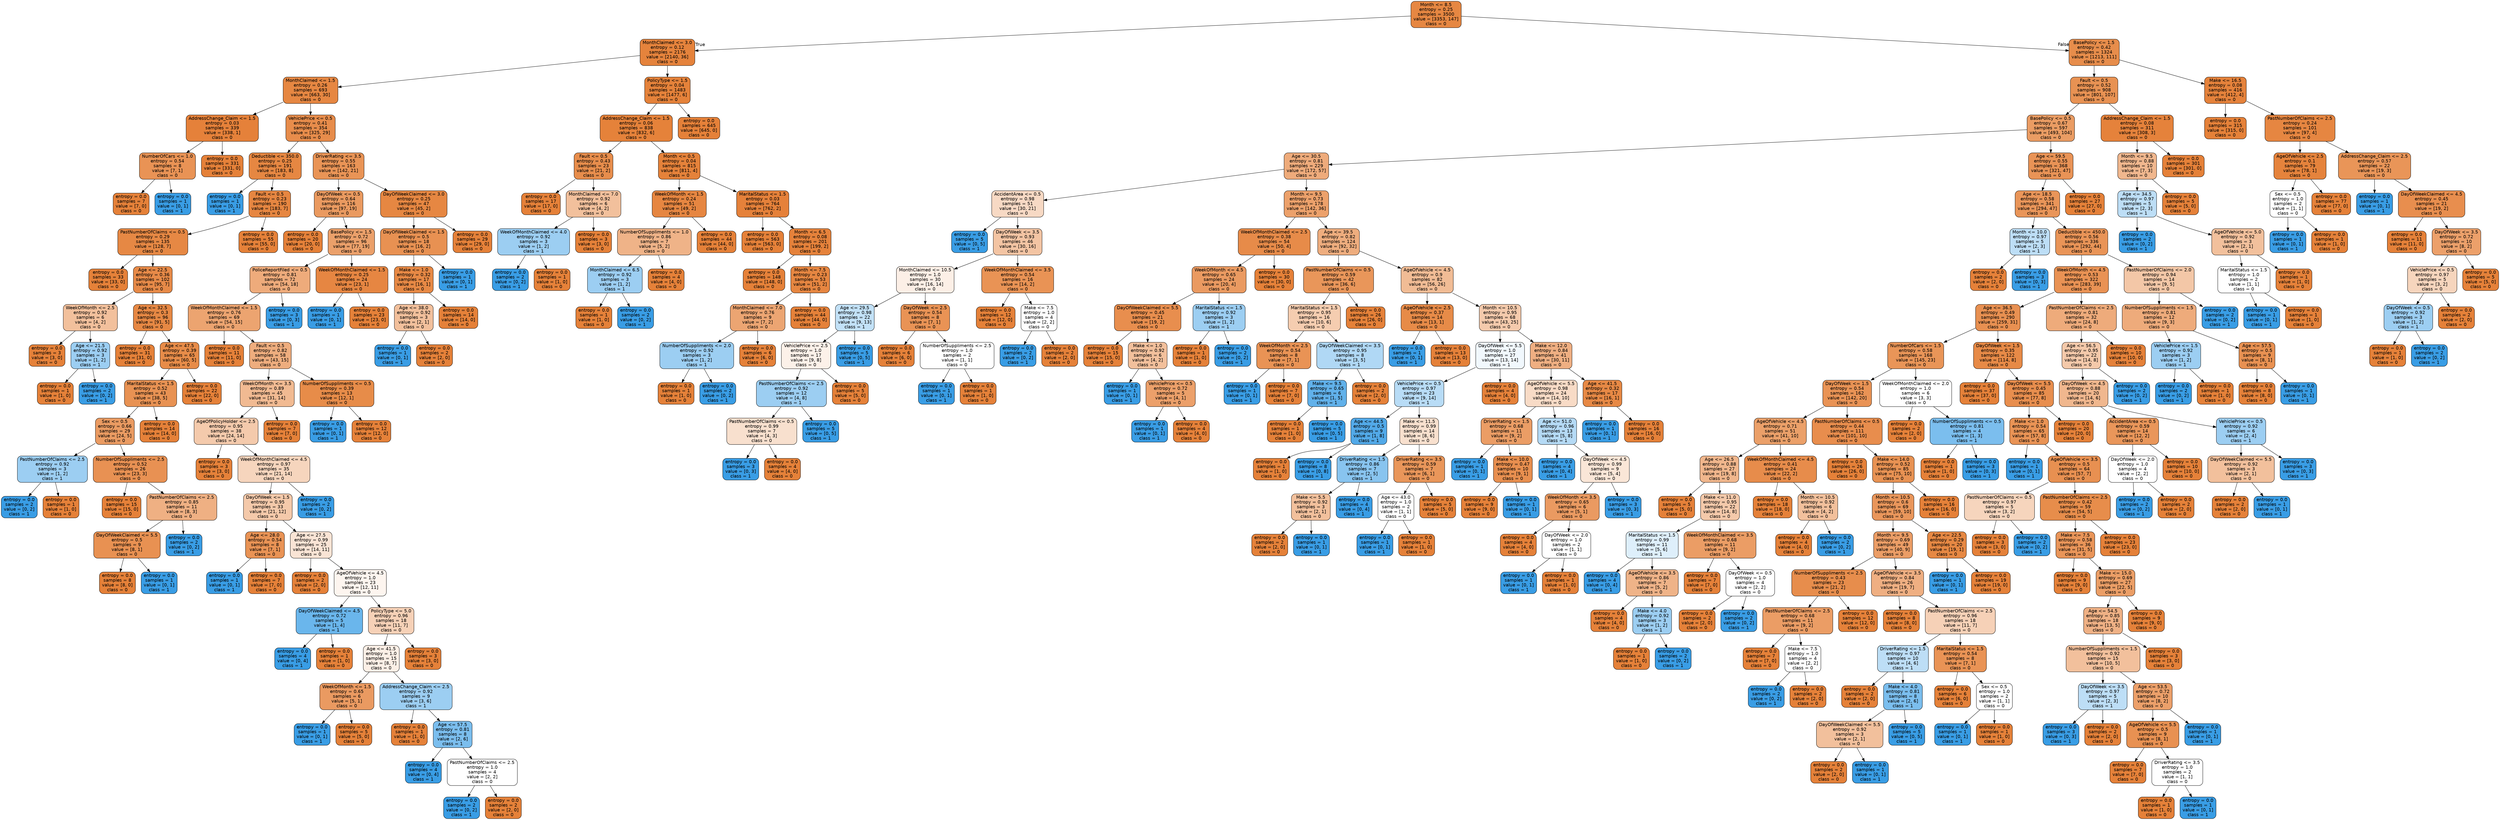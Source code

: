 digraph Tree {
node [shape=box, style="filled, rounded", color="black", fontname=helvetica] ;
edge [fontname=helvetica] ;
0 [label="Month <= 8.5\nentropy = 0.25\nsamples = 3500\nvalue = [3353, 147]\nclass = 0", fillcolor="#e68742"] ;
1 [label="MonthClaimed <= 3.0\nentropy = 0.12\nsamples = 2176\nvalue = [2140, 36]\nclass = 0", fillcolor="#e5833c"] ;
0 -> 1 [labeldistance=2.5, labelangle=45, headlabel="True"] ;
2 [label="MonthClaimed <= 1.5\nentropy = 0.26\nsamples = 693\nvalue = [663, 30]\nclass = 0", fillcolor="#e68742"] ;
1 -> 2 ;
3 [label="AddressChange_Claim <= 1.5\nentropy = 0.03\nsamples = 339\nvalue = [338, 1]\nclass = 0", fillcolor="#e5813a"] ;
2 -> 3 ;
4 [label="NumberOfCars <= 1.0\nentropy = 0.54\nsamples = 8\nvalue = [7, 1]\nclass = 0", fillcolor="#e99355"] ;
3 -> 4 ;
5 [label="entropy = 0.0\nsamples = 7\nvalue = [7, 0]\nclass = 0", fillcolor="#e58139"] ;
4 -> 5 ;
6 [label="entropy = 0.0\nsamples = 1\nvalue = [0, 1]\nclass = 1", fillcolor="#399de5"] ;
4 -> 6 ;
7 [label="entropy = 0.0\nsamples = 331\nvalue = [331, 0]\nclass = 0", fillcolor="#e58139"] ;
3 -> 7 ;
8 [label="VehiclePrice <= 0.5\nentropy = 0.41\nsamples = 354\nvalue = [325, 29]\nclass = 0", fillcolor="#e78c4b"] ;
2 -> 8 ;
9 [label="Deductible <= 350.0\nentropy = 0.25\nsamples = 191\nvalue = [183, 8]\nclass = 0", fillcolor="#e68742"] ;
8 -> 9 ;
10 [label="entropy = 0.0\nsamples = 1\nvalue = [0, 1]\nclass = 1", fillcolor="#399de5"] ;
9 -> 10 ;
11 [label="Fault <= 0.5\nentropy = 0.23\nsamples = 190\nvalue = [183, 7]\nclass = 0", fillcolor="#e68641"] ;
9 -> 11 ;
12 [label="PastNumberOfClaims <= 0.5\nentropy = 0.29\nsamples = 135\nvalue = [128, 7]\nclass = 0", fillcolor="#e68844"] ;
11 -> 12 ;
13 [label="entropy = 0.0\nsamples = 33\nvalue = [33, 0]\nclass = 0", fillcolor="#e58139"] ;
12 -> 13 ;
14 [label="Age <= 22.5\nentropy = 0.36\nsamples = 102\nvalue = [95, 7]\nclass = 0", fillcolor="#e78a48"] ;
12 -> 14 ;
15 [label="WeekOfMonth <= 2.5\nentropy = 0.92\nsamples = 6\nvalue = [4, 2]\nclass = 0", fillcolor="#f2c09c"] ;
14 -> 15 ;
16 [label="entropy = 0.0\nsamples = 3\nvalue = [3, 0]\nclass = 0", fillcolor="#e58139"] ;
15 -> 16 ;
17 [label="Age <= 21.5\nentropy = 0.92\nsamples = 3\nvalue = [1, 2]\nclass = 1", fillcolor="#9ccef2"] ;
15 -> 17 ;
18 [label="entropy = 0.0\nsamples = 1\nvalue = [1, 0]\nclass = 0", fillcolor="#e58139"] ;
17 -> 18 ;
19 [label="entropy = 0.0\nsamples = 2\nvalue = [0, 2]\nclass = 1", fillcolor="#399de5"] ;
17 -> 19 ;
20 [label="Age <= 32.5\nentropy = 0.3\nsamples = 96\nvalue = [91, 5]\nclass = 0", fillcolor="#e68844"] ;
14 -> 20 ;
21 [label="entropy = 0.0\nsamples = 31\nvalue = [31, 0]\nclass = 0", fillcolor="#e58139"] ;
20 -> 21 ;
22 [label="Age <= 47.5\nentropy = 0.39\nsamples = 65\nvalue = [60, 5]\nclass = 0", fillcolor="#e78c49"] ;
20 -> 22 ;
23 [label="MaritalStatus <= 1.5\nentropy = 0.52\nsamples = 43\nvalue = [38, 5]\nclass = 0", fillcolor="#e89253"] ;
22 -> 23 ;
24 [label="Sex <= 0.5\nentropy = 0.66\nsamples = 29\nvalue = [24, 5]\nclass = 0", fillcolor="#ea9b62"] ;
23 -> 24 ;
25 [label="PastNumberOfClaims <= 2.5\nentropy = 0.92\nsamples = 3\nvalue = [1, 2]\nclass = 1", fillcolor="#9ccef2"] ;
24 -> 25 ;
26 [label="entropy = 0.0\nsamples = 2\nvalue = [0, 2]\nclass = 1", fillcolor="#399de5"] ;
25 -> 26 ;
27 [label="entropy = 0.0\nsamples = 1\nvalue = [1, 0]\nclass = 0", fillcolor="#e58139"] ;
25 -> 27 ;
28 [label="NumberOfSuppliments <= 2.5\nentropy = 0.52\nsamples = 26\nvalue = [23, 3]\nclass = 0", fillcolor="#e89153"] ;
24 -> 28 ;
29 [label="entropy = 0.0\nsamples = 15\nvalue = [15, 0]\nclass = 0", fillcolor="#e58139"] ;
28 -> 29 ;
30 [label="PastNumberOfClaims <= 2.5\nentropy = 0.85\nsamples = 11\nvalue = [8, 3]\nclass = 0", fillcolor="#efb083"] ;
28 -> 30 ;
31 [label="DayOfWeekClaimed <= 5.5\nentropy = 0.5\nsamples = 9\nvalue = [8, 1]\nclass = 0", fillcolor="#e89152"] ;
30 -> 31 ;
32 [label="entropy = 0.0\nsamples = 8\nvalue = [8, 0]\nclass = 0", fillcolor="#e58139"] ;
31 -> 32 ;
33 [label="entropy = 0.0\nsamples = 1\nvalue = [0, 1]\nclass = 1", fillcolor="#399de5"] ;
31 -> 33 ;
34 [label="entropy = 0.0\nsamples = 2\nvalue = [0, 2]\nclass = 1", fillcolor="#399de5"] ;
30 -> 34 ;
35 [label="entropy = 0.0\nsamples = 14\nvalue = [14, 0]\nclass = 0", fillcolor="#e58139"] ;
23 -> 35 ;
36 [label="entropy = 0.0\nsamples = 22\nvalue = [22, 0]\nclass = 0", fillcolor="#e58139"] ;
22 -> 36 ;
37 [label="entropy = 0.0\nsamples = 55\nvalue = [55, 0]\nclass = 0", fillcolor="#e58139"] ;
11 -> 37 ;
38 [label="DriverRating <= 3.5\nentropy = 0.55\nsamples = 163\nvalue = [142, 21]\nclass = 0", fillcolor="#e99456"] ;
8 -> 38 ;
39 [label="DayOfWeek <= 0.5\nentropy = 0.64\nsamples = 116\nvalue = [97, 19]\nclass = 0", fillcolor="#ea9a60"] ;
38 -> 39 ;
40 [label="entropy = 0.0\nsamples = 20\nvalue = [20, 0]\nclass = 0", fillcolor="#e58139"] ;
39 -> 40 ;
41 [label="BasePolicy <= 1.5\nentropy = 0.72\nsamples = 96\nvalue = [77, 19]\nclass = 0", fillcolor="#eba06a"] ;
39 -> 41 ;
42 [label="PoliceReportFiled <= 0.5\nentropy = 0.81\nsamples = 72\nvalue = [54, 18]\nclass = 0", fillcolor="#eeab7b"] ;
41 -> 42 ;
43 [label="WeekOfMonthClaimed <= 1.5\nentropy = 0.76\nsamples = 69\nvalue = [54, 15]\nclass = 0", fillcolor="#eca470"] ;
42 -> 43 ;
44 [label="entropy = 0.0\nsamples = 11\nvalue = [11, 0]\nclass = 0", fillcolor="#e58139"] ;
43 -> 44 ;
45 [label="Fault <= 0.5\nentropy = 0.82\nsamples = 58\nvalue = [43, 15]\nclass = 0", fillcolor="#eead7e"] ;
43 -> 45 ;
46 [label="WeekOfMonth <= 3.5\nentropy = 0.89\nsamples = 45\nvalue = [31, 14]\nclass = 0", fillcolor="#f1ba92"] ;
45 -> 46 ;
47 [label="AgeOfPolicyHolder <= 2.5\nentropy = 0.95\nsamples = 38\nvalue = [24, 14]\nclass = 0", fillcolor="#f4caac"] ;
46 -> 47 ;
48 [label="entropy = 0.0\nsamples = 3\nvalue = [3, 0]\nclass = 0", fillcolor="#e58139"] ;
47 -> 48 ;
49 [label="WeekOfMonthClaimed <= 4.5\nentropy = 0.97\nsamples = 35\nvalue = [21, 14]\nclass = 0", fillcolor="#f6d5bd"] ;
47 -> 49 ;
50 [label="DayOfWeek <= 1.5\nentropy = 0.95\nsamples = 33\nvalue = [21, 12]\nclass = 0", fillcolor="#f4c9aa"] ;
49 -> 50 ;
51 [label="Age <= 28.0\nentropy = 0.54\nsamples = 8\nvalue = [7, 1]\nclass = 0", fillcolor="#e99355"] ;
50 -> 51 ;
52 [label="entropy = 0.0\nsamples = 1\nvalue = [0, 1]\nclass = 1", fillcolor="#399de5"] ;
51 -> 52 ;
53 [label="entropy = 0.0\nsamples = 7\nvalue = [7, 0]\nclass = 0", fillcolor="#e58139"] ;
51 -> 53 ;
54 [label="Age <= 27.5\nentropy = 0.99\nsamples = 25\nvalue = [14, 11]\nclass = 0", fillcolor="#f9e4d5"] ;
50 -> 54 ;
55 [label="entropy = 0.0\nsamples = 2\nvalue = [2, 0]\nclass = 0", fillcolor="#e58139"] ;
54 -> 55 ;
56 [label="AgeOfVehicle <= 4.5\nentropy = 1.0\nsamples = 23\nvalue = [12, 11]\nclass = 0", fillcolor="#fdf5ef"] ;
54 -> 56 ;
57 [label="DayOfWeekClaimed <= 4.5\nentropy = 0.72\nsamples = 5\nvalue = [1, 4]\nclass = 1", fillcolor="#6ab6ec"] ;
56 -> 57 ;
58 [label="entropy = 0.0\nsamples = 4\nvalue = [0, 4]\nclass = 1", fillcolor="#399de5"] ;
57 -> 58 ;
59 [label="entropy = 0.0\nsamples = 1\nvalue = [1, 0]\nclass = 0", fillcolor="#e58139"] ;
57 -> 59 ;
60 [label="PolicyType <= 5.0\nentropy = 0.96\nsamples = 18\nvalue = [11, 7]\nclass = 0", fillcolor="#f6d1b7"] ;
56 -> 60 ;
61 [label="Age <= 41.5\nentropy = 1.0\nsamples = 15\nvalue = [8, 7]\nclass = 0", fillcolor="#fcefe6"] ;
60 -> 61 ;
62 [label="WeekOfMonth <= 1.5\nentropy = 0.65\nsamples = 6\nvalue = [5, 1]\nclass = 0", fillcolor="#ea9a61"] ;
61 -> 62 ;
63 [label="entropy = 0.0\nsamples = 1\nvalue = [0, 1]\nclass = 1", fillcolor="#399de5"] ;
62 -> 63 ;
64 [label="entropy = 0.0\nsamples = 5\nvalue = [5, 0]\nclass = 0", fillcolor="#e58139"] ;
62 -> 64 ;
65 [label="AddressChange_Claim <= 2.5\nentropy = 0.92\nsamples = 9\nvalue = [3, 6]\nclass = 1", fillcolor="#9ccef2"] ;
61 -> 65 ;
66 [label="entropy = 0.0\nsamples = 1\nvalue = [1, 0]\nclass = 0", fillcolor="#e58139"] ;
65 -> 66 ;
67 [label="Age <= 57.5\nentropy = 0.81\nsamples = 8\nvalue = [2, 6]\nclass = 1", fillcolor="#7bbeee"] ;
65 -> 67 ;
68 [label="entropy = 0.0\nsamples = 4\nvalue = [0, 4]\nclass = 1", fillcolor="#399de5"] ;
67 -> 68 ;
69 [label="PastNumberOfClaims <= 2.5\nentropy = 1.0\nsamples = 4\nvalue = [2, 2]\nclass = 0", fillcolor="#ffffff"] ;
67 -> 69 ;
70 [label="entropy = 0.0\nsamples = 2\nvalue = [0, 2]\nclass = 1", fillcolor="#399de5"] ;
69 -> 70 ;
71 [label="entropy = 0.0\nsamples = 2\nvalue = [2, 0]\nclass = 0", fillcolor="#e58139"] ;
69 -> 71 ;
72 [label="entropy = 0.0\nsamples = 3\nvalue = [3, 0]\nclass = 0", fillcolor="#e58139"] ;
60 -> 72 ;
73 [label="entropy = 0.0\nsamples = 2\nvalue = [0, 2]\nclass = 1", fillcolor="#399de5"] ;
49 -> 73 ;
74 [label="entropy = 0.0\nsamples = 7\nvalue = [7, 0]\nclass = 0", fillcolor="#e58139"] ;
46 -> 74 ;
75 [label="NumberOfSuppliments <= 0.5\nentropy = 0.39\nsamples = 13\nvalue = [12, 1]\nclass = 0", fillcolor="#e78c49"] ;
45 -> 75 ;
76 [label="entropy = 0.0\nsamples = 1\nvalue = [0, 1]\nclass = 1", fillcolor="#399de5"] ;
75 -> 76 ;
77 [label="entropy = 0.0\nsamples = 12\nvalue = [12, 0]\nclass = 0", fillcolor="#e58139"] ;
75 -> 77 ;
78 [label="entropy = 0.0\nsamples = 3\nvalue = [0, 3]\nclass = 1", fillcolor="#399de5"] ;
42 -> 78 ;
79 [label="WeekOfMonthClaimed <= 1.5\nentropy = 0.25\nsamples = 24\nvalue = [23, 1]\nclass = 0", fillcolor="#e68642"] ;
41 -> 79 ;
80 [label="entropy = 0.0\nsamples = 1\nvalue = [0, 1]\nclass = 1", fillcolor="#399de5"] ;
79 -> 80 ;
81 [label="entropy = 0.0\nsamples = 23\nvalue = [23, 0]\nclass = 0", fillcolor="#e58139"] ;
79 -> 81 ;
82 [label="DayOfWeekClaimed <= 3.0\nentropy = 0.25\nsamples = 47\nvalue = [45, 2]\nclass = 0", fillcolor="#e68742"] ;
38 -> 82 ;
83 [label="DayOfWeekClaimed <= 1.5\nentropy = 0.5\nsamples = 18\nvalue = [16, 2]\nclass = 0", fillcolor="#e89152"] ;
82 -> 83 ;
84 [label="Make <= 1.0\nentropy = 0.32\nsamples = 17\nvalue = [16, 1]\nclass = 0", fillcolor="#e78945"] ;
83 -> 84 ;
85 [label="Age <= 38.0\nentropy = 0.92\nsamples = 3\nvalue = [2, 1]\nclass = 0", fillcolor="#f2c09c"] ;
84 -> 85 ;
86 [label="entropy = 0.0\nsamples = 1\nvalue = [0, 1]\nclass = 1", fillcolor="#399de5"] ;
85 -> 86 ;
87 [label="entropy = 0.0\nsamples = 2\nvalue = [2, 0]\nclass = 0", fillcolor="#e58139"] ;
85 -> 87 ;
88 [label="entropy = 0.0\nsamples = 14\nvalue = [14, 0]\nclass = 0", fillcolor="#e58139"] ;
84 -> 88 ;
89 [label="entropy = 0.0\nsamples = 1\nvalue = [0, 1]\nclass = 1", fillcolor="#399de5"] ;
83 -> 89 ;
90 [label="entropy = 0.0\nsamples = 29\nvalue = [29, 0]\nclass = 0", fillcolor="#e58139"] ;
82 -> 90 ;
91 [label="PolicyType <= 1.5\nentropy = 0.04\nsamples = 1483\nvalue = [1477, 6]\nclass = 0", fillcolor="#e5823a"] ;
1 -> 91 ;
92 [label="AddressChange_Claim <= 1.5\nentropy = 0.06\nsamples = 838\nvalue = [832, 6]\nclass = 0", fillcolor="#e5823a"] ;
91 -> 92 ;
93 [label="Fault <= 0.5\nentropy = 0.43\nsamples = 23\nvalue = [21, 2]\nclass = 0", fillcolor="#e78d4c"] ;
92 -> 93 ;
94 [label="entropy = 0.0\nsamples = 17\nvalue = [17, 0]\nclass = 0", fillcolor="#e58139"] ;
93 -> 94 ;
95 [label="MonthClaimed <= 7.0\nentropy = 0.92\nsamples = 6\nvalue = [4, 2]\nclass = 0", fillcolor="#f2c09c"] ;
93 -> 95 ;
96 [label="WeekOfMonthClaimed <= 4.0\nentropy = 0.92\nsamples = 3\nvalue = [1, 2]\nclass = 1", fillcolor="#9ccef2"] ;
95 -> 96 ;
97 [label="entropy = 0.0\nsamples = 2\nvalue = [0, 2]\nclass = 1", fillcolor="#399de5"] ;
96 -> 97 ;
98 [label="entropy = 0.0\nsamples = 1\nvalue = [1, 0]\nclass = 0", fillcolor="#e58139"] ;
96 -> 98 ;
99 [label="entropy = 0.0\nsamples = 3\nvalue = [3, 0]\nclass = 0", fillcolor="#e58139"] ;
95 -> 99 ;
100 [label="Month <= 0.5\nentropy = 0.04\nsamples = 815\nvalue = [811, 4]\nclass = 0", fillcolor="#e5823a"] ;
92 -> 100 ;
101 [label="WeekOfMonth <= 1.5\nentropy = 0.24\nsamples = 51\nvalue = [49, 2]\nclass = 0", fillcolor="#e68641"] ;
100 -> 101 ;
102 [label="NumberOfSuppliments <= 1.0\nentropy = 0.86\nsamples = 7\nvalue = [5, 2]\nclass = 0", fillcolor="#efb388"] ;
101 -> 102 ;
103 [label="MonthClaimed <= 6.5\nentropy = 0.92\nsamples = 3\nvalue = [1, 2]\nclass = 1", fillcolor="#9ccef2"] ;
102 -> 103 ;
104 [label="entropy = 0.0\nsamples = 1\nvalue = [1, 0]\nclass = 0", fillcolor="#e58139"] ;
103 -> 104 ;
105 [label="entropy = 0.0\nsamples = 2\nvalue = [0, 2]\nclass = 1", fillcolor="#399de5"] ;
103 -> 105 ;
106 [label="entropy = 0.0\nsamples = 4\nvalue = [4, 0]\nclass = 0", fillcolor="#e58139"] ;
102 -> 106 ;
107 [label="entropy = 0.0\nsamples = 44\nvalue = [44, 0]\nclass = 0", fillcolor="#e58139"] ;
101 -> 107 ;
108 [label="MaritalStatus <= 1.5\nentropy = 0.03\nsamples = 764\nvalue = [762, 2]\nclass = 0", fillcolor="#e5813a"] ;
100 -> 108 ;
109 [label="entropy = 0.0\nsamples = 563\nvalue = [563, 0]\nclass = 0", fillcolor="#e58139"] ;
108 -> 109 ;
110 [label="Month <= 6.5\nentropy = 0.08\nsamples = 201\nvalue = [199, 2]\nclass = 0", fillcolor="#e5823b"] ;
108 -> 110 ;
111 [label="entropy = 0.0\nsamples = 148\nvalue = [148, 0]\nclass = 0", fillcolor="#e58139"] ;
110 -> 111 ;
112 [label="Month <= 7.5\nentropy = 0.23\nsamples = 53\nvalue = [51, 2]\nclass = 0", fillcolor="#e68641"] ;
110 -> 112 ;
113 [label="MonthClaimed <= 7.0\nentropy = 0.76\nsamples = 9\nvalue = [7, 2]\nclass = 0", fillcolor="#eca572"] ;
112 -> 113 ;
114 [label="NumberOfSuppliments <= 2.0\nentropy = 0.92\nsamples = 3\nvalue = [1, 2]\nclass = 1", fillcolor="#9ccef2"] ;
113 -> 114 ;
115 [label="entropy = 0.0\nsamples = 1\nvalue = [1, 0]\nclass = 0", fillcolor="#e58139"] ;
114 -> 115 ;
116 [label="entropy = 0.0\nsamples = 2\nvalue = [0, 2]\nclass = 1", fillcolor="#399de5"] ;
114 -> 116 ;
117 [label="entropy = 0.0\nsamples = 6\nvalue = [6, 0]\nclass = 0", fillcolor="#e58139"] ;
113 -> 117 ;
118 [label="entropy = 0.0\nsamples = 44\nvalue = [44, 0]\nclass = 0", fillcolor="#e58139"] ;
112 -> 118 ;
119 [label="entropy = 0.0\nsamples = 645\nvalue = [645, 0]\nclass = 0", fillcolor="#e58139"] ;
91 -> 119 ;
120 [label="BasePolicy <= 1.5\nentropy = 0.42\nsamples = 1324\nvalue = [1213, 111]\nclass = 0", fillcolor="#e78d4b"] ;
0 -> 120 [labeldistance=2.5, labelangle=-45, headlabel="False"] ;
121 [label="Fault <= 0.5\nentropy = 0.52\nsamples = 908\nvalue = [801, 107]\nclass = 0", fillcolor="#e89253"] ;
120 -> 121 ;
122 [label="BasePolicy <= 0.5\nentropy = 0.67\nsamples = 597\nvalue = [493, 104]\nclass = 0", fillcolor="#ea9c63"] ;
121 -> 122 ;
123 [label="Age <= 30.5\nentropy = 0.81\nsamples = 229\nvalue = [172, 57]\nclass = 0", fillcolor="#eeab7b"] ;
122 -> 123 ;
124 [label="AccidentArea <= 0.5\nentropy = 0.98\nsamples = 51\nvalue = [30, 21]\nclass = 0", fillcolor="#f7d9c4"] ;
123 -> 124 ;
125 [label="entropy = 0.0\nsamples = 5\nvalue = [0, 5]\nclass = 1", fillcolor="#399de5"] ;
124 -> 125 ;
126 [label="DayOfWeek <= 3.5\nentropy = 0.93\nsamples = 46\nvalue = [30, 16]\nclass = 0", fillcolor="#f3c4a3"] ;
124 -> 126 ;
127 [label="MonthClaimed <= 10.5\nentropy = 1.0\nsamples = 30\nvalue = [16, 14]\nclass = 0", fillcolor="#fcefe6"] ;
126 -> 127 ;
128 [label="Age <= 29.5\nentropy = 0.98\nsamples = 22\nvalue = [9, 13]\nclass = 1", fillcolor="#c2e1f7"] ;
127 -> 128 ;
129 [label="VehiclePrice <= 2.5\nentropy = 1.0\nsamples = 17\nvalue = [9, 8]\nclass = 0", fillcolor="#fcf1e9"] ;
128 -> 129 ;
130 [label="PastNumberOfClaims <= 2.5\nentropy = 0.92\nsamples = 12\nvalue = [4, 8]\nclass = 1", fillcolor="#9ccef2"] ;
129 -> 130 ;
131 [label="PastNumberOfClaims <= 0.5\nentropy = 0.99\nsamples = 7\nvalue = [4, 3]\nclass = 0", fillcolor="#f8e0ce"] ;
130 -> 131 ;
132 [label="entropy = 0.0\nsamples = 3\nvalue = [0, 3]\nclass = 1", fillcolor="#399de5"] ;
131 -> 132 ;
133 [label="entropy = 0.0\nsamples = 4\nvalue = [4, 0]\nclass = 0", fillcolor="#e58139"] ;
131 -> 133 ;
134 [label="entropy = 0.0\nsamples = 5\nvalue = [0, 5]\nclass = 1", fillcolor="#399de5"] ;
130 -> 134 ;
135 [label="entropy = 0.0\nsamples = 5\nvalue = [5, 0]\nclass = 0", fillcolor="#e58139"] ;
129 -> 135 ;
136 [label="entropy = 0.0\nsamples = 5\nvalue = [0, 5]\nclass = 1", fillcolor="#399de5"] ;
128 -> 136 ;
137 [label="DayOfWeek <= 2.5\nentropy = 0.54\nsamples = 8\nvalue = [7, 1]\nclass = 0", fillcolor="#e99355"] ;
127 -> 137 ;
138 [label="entropy = 0.0\nsamples = 6\nvalue = [6, 0]\nclass = 0", fillcolor="#e58139"] ;
137 -> 138 ;
139 [label="NumberOfSuppliments <= 2.5\nentropy = 1.0\nsamples = 2\nvalue = [1, 1]\nclass = 0", fillcolor="#ffffff"] ;
137 -> 139 ;
140 [label="entropy = 0.0\nsamples = 1\nvalue = [0, 1]\nclass = 1", fillcolor="#399de5"] ;
139 -> 140 ;
141 [label="entropy = 0.0\nsamples = 1\nvalue = [1, 0]\nclass = 0", fillcolor="#e58139"] ;
139 -> 141 ;
142 [label="WeekOfMonthClaimed <= 3.5\nentropy = 0.54\nsamples = 16\nvalue = [14, 2]\nclass = 0", fillcolor="#e99355"] ;
126 -> 142 ;
143 [label="entropy = 0.0\nsamples = 12\nvalue = [12, 0]\nclass = 0", fillcolor="#e58139"] ;
142 -> 143 ;
144 [label="Make <= 7.5\nentropy = 1.0\nsamples = 4\nvalue = [2, 2]\nclass = 0", fillcolor="#ffffff"] ;
142 -> 144 ;
145 [label="entropy = 0.0\nsamples = 2\nvalue = [0, 2]\nclass = 1", fillcolor="#399de5"] ;
144 -> 145 ;
146 [label="entropy = 0.0\nsamples = 2\nvalue = [2, 0]\nclass = 0", fillcolor="#e58139"] ;
144 -> 146 ;
147 [label="Month <= 9.5\nentropy = 0.73\nsamples = 178\nvalue = [142, 36]\nclass = 0", fillcolor="#eca16b"] ;
123 -> 147 ;
148 [label="WeekOfMonthClaimed <= 2.5\nentropy = 0.38\nsamples = 54\nvalue = [50, 4]\nclass = 0", fillcolor="#e78b49"] ;
147 -> 148 ;
149 [label="WeekOfMonth <= 4.5\nentropy = 0.65\nsamples = 24\nvalue = [20, 4]\nclass = 0", fillcolor="#ea9a61"] ;
148 -> 149 ;
150 [label="DayOfWeekClaimed <= 5.5\nentropy = 0.45\nsamples = 21\nvalue = [19, 2]\nclass = 0", fillcolor="#e88e4e"] ;
149 -> 150 ;
151 [label="entropy = 0.0\nsamples = 15\nvalue = [15, 0]\nclass = 0", fillcolor="#e58139"] ;
150 -> 151 ;
152 [label="Make <= 1.0\nentropy = 0.92\nsamples = 6\nvalue = [4, 2]\nclass = 0", fillcolor="#f2c09c"] ;
150 -> 152 ;
153 [label="entropy = 0.0\nsamples = 1\nvalue = [0, 1]\nclass = 1", fillcolor="#399de5"] ;
152 -> 153 ;
154 [label="VehiclePrice <= 0.5\nentropy = 0.72\nsamples = 5\nvalue = [4, 1]\nclass = 0", fillcolor="#eca06a"] ;
152 -> 154 ;
155 [label="entropy = 0.0\nsamples = 1\nvalue = [0, 1]\nclass = 1", fillcolor="#399de5"] ;
154 -> 155 ;
156 [label="entropy = 0.0\nsamples = 4\nvalue = [4, 0]\nclass = 0", fillcolor="#e58139"] ;
154 -> 156 ;
157 [label="MaritalStatus <= 1.5\nentropy = 0.92\nsamples = 3\nvalue = [1, 2]\nclass = 1", fillcolor="#9ccef2"] ;
149 -> 157 ;
158 [label="entropy = 0.0\nsamples = 1\nvalue = [1, 0]\nclass = 0", fillcolor="#e58139"] ;
157 -> 158 ;
159 [label="entropy = 0.0\nsamples = 2\nvalue = [0, 2]\nclass = 1", fillcolor="#399de5"] ;
157 -> 159 ;
160 [label="entropy = 0.0\nsamples = 30\nvalue = [30, 0]\nclass = 0", fillcolor="#e58139"] ;
148 -> 160 ;
161 [label="Age <= 39.5\nentropy = 0.82\nsamples = 124\nvalue = [92, 32]\nclass = 0", fillcolor="#eead7e"] ;
147 -> 161 ;
162 [label="PastNumberOfClaims <= 0.5\nentropy = 0.59\nsamples = 42\nvalue = [36, 6]\nclass = 0", fillcolor="#e9965a"] ;
161 -> 162 ;
163 [label="MaritalStatus <= 1.5\nentropy = 0.95\nsamples = 16\nvalue = [10, 6]\nclass = 0", fillcolor="#f5cdb0"] ;
162 -> 163 ;
164 [label="WeekOfMonth <= 2.5\nentropy = 0.54\nsamples = 8\nvalue = [7, 1]\nclass = 0", fillcolor="#e99355"] ;
163 -> 164 ;
165 [label="entropy = 0.0\nsamples = 1\nvalue = [0, 1]\nclass = 1", fillcolor="#399de5"] ;
164 -> 165 ;
166 [label="entropy = 0.0\nsamples = 7\nvalue = [7, 0]\nclass = 0", fillcolor="#e58139"] ;
164 -> 166 ;
167 [label="DayOfWeekClaimed <= 3.5\nentropy = 0.95\nsamples = 8\nvalue = [3, 5]\nclass = 1", fillcolor="#b0d8f5"] ;
163 -> 167 ;
168 [label="Make <= 9.5\nentropy = 0.65\nsamples = 6\nvalue = [1, 5]\nclass = 1", fillcolor="#61b1ea"] ;
167 -> 168 ;
169 [label="entropy = 0.0\nsamples = 1\nvalue = [1, 0]\nclass = 0", fillcolor="#e58139"] ;
168 -> 169 ;
170 [label="entropy = 0.0\nsamples = 5\nvalue = [0, 5]\nclass = 1", fillcolor="#399de5"] ;
168 -> 170 ;
171 [label="entropy = 0.0\nsamples = 2\nvalue = [2, 0]\nclass = 0", fillcolor="#e58139"] ;
167 -> 171 ;
172 [label="entropy = 0.0\nsamples = 26\nvalue = [26, 0]\nclass = 0", fillcolor="#e58139"] ;
162 -> 172 ;
173 [label="AgeOfVehicle <= 4.5\nentropy = 0.9\nsamples = 82\nvalue = [56, 26]\nclass = 0", fillcolor="#f1bc95"] ;
161 -> 173 ;
174 [label="AgeOfVehicle <= 2.5\nentropy = 0.37\nsamples = 14\nvalue = [13, 1]\nclass = 0", fillcolor="#e78b48"] ;
173 -> 174 ;
175 [label="entropy = 0.0\nsamples = 1\nvalue = [0, 1]\nclass = 1", fillcolor="#399de5"] ;
174 -> 175 ;
176 [label="entropy = 0.0\nsamples = 13\nvalue = [13, 0]\nclass = 0", fillcolor="#e58139"] ;
174 -> 176 ;
177 [label="Month <= 10.5\nentropy = 0.95\nsamples = 68\nvalue = [43, 25]\nclass = 0", fillcolor="#f4caac"] ;
173 -> 177 ;
178 [label="DayOfWeek <= 5.5\nentropy = 1.0\nsamples = 27\nvalue = [13, 14]\nclass = 1", fillcolor="#f1f8fd"] ;
177 -> 178 ;
179 [label="VehiclePrice <= 0.5\nentropy = 0.97\nsamples = 23\nvalue = [9, 14]\nclass = 1", fillcolor="#b8dcf6"] ;
178 -> 179 ;
180 [label="Age <= 44.5\nentropy = 0.5\nsamples = 9\nvalue = [1, 8]\nclass = 1", fillcolor="#52a9e8"] ;
179 -> 180 ;
181 [label="entropy = 0.0\nsamples = 1\nvalue = [1, 0]\nclass = 0", fillcolor="#e58139"] ;
180 -> 181 ;
182 [label="entropy = 0.0\nsamples = 8\nvalue = [0, 8]\nclass = 1", fillcolor="#399de5"] ;
180 -> 182 ;
183 [label="Make <= 11.5\nentropy = 0.99\nsamples = 14\nvalue = [8, 6]\nclass = 0", fillcolor="#f8e0ce"] ;
179 -> 183 ;
184 [label="DriverRating <= 1.5\nentropy = 0.86\nsamples = 7\nvalue = [2, 5]\nclass = 1", fillcolor="#88c4ef"] ;
183 -> 184 ;
185 [label="Make <= 5.5\nentropy = 0.92\nsamples = 3\nvalue = [2, 1]\nclass = 0", fillcolor="#f2c09c"] ;
184 -> 185 ;
186 [label="entropy = 0.0\nsamples = 2\nvalue = [2, 0]\nclass = 0", fillcolor="#e58139"] ;
185 -> 186 ;
187 [label="entropy = 0.0\nsamples = 1\nvalue = [0, 1]\nclass = 1", fillcolor="#399de5"] ;
185 -> 187 ;
188 [label="entropy = 0.0\nsamples = 4\nvalue = [0, 4]\nclass = 1", fillcolor="#399de5"] ;
184 -> 188 ;
189 [label="DriverRating <= 3.5\nentropy = 0.59\nsamples = 7\nvalue = [6, 1]\nclass = 0", fillcolor="#e9965a"] ;
183 -> 189 ;
190 [label="Age <= 43.0\nentropy = 1.0\nsamples = 2\nvalue = [1, 1]\nclass = 0", fillcolor="#ffffff"] ;
189 -> 190 ;
191 [label="entropy = 0.0\nsamples = 1\nvalue = [0, 1]\nclass = 1", fillcolor="#399de5"] ;
190 -> 191 ;
192 [label="entropy = 0.0\nsamples = 1\nvalue = [1, 0]\nclass = 0", fillcolor="#e58139"] ;
190 -> 192 ;
193 [label="entropy = 0.0\nsamples = 5\nvalue = [5, 0]\nclass = 0", fillcolor="#e58139"] ;
189 -> 193 ;
194 [label="entropy = 0.0\nsamples = 4\nvalue = [4, 0]\nclass = 0", fillcolor="#e58139"] ;
178 -> 194 ;
195 [label="Make <= 12.0\nentropy = 0.84\nsamples = 41\nvalue = [30, 11]\nclass = 0", fillcolor="#efaf82"] ;
177 -> 195 ;
196 [label="AgeOfVehicle <= 5.5\nentropy = 0.98\nsamples = 24\nvalue = [14, 10]\nclass = 0", fillcolor="#f8dbc6"] ;
195 -> 196 ;
197 [label="DriverRating <= 1.5\nentropy = 0.68\nsamples = 11\nvalue = [9, 2]\nclass = 0", fillcolor="#eb9d65"] ;
196 -> 197 ;
198 [label="entropy = 0.0\nsamples = 1\nvalue = [0, 1]\nclass = 1", fillcolor="#399de5"] ;
197 -> 198 ;
199 [label="Make <= 10.0\nentropy = 0.47\nsamples = 10\nvalue = [9, 1]\nclass = 0", fillcolor="#e88f4f"] ;
197 -> 199 ;
200 [label="entropy = 0.0\nsamples = 9\nvalue = [9, 0]\nclass = 0", fillcolor="#e58139"] ;
199 -> 200 ;
201 [label="entropy = 0.0\nsamples = 1\nvalue = [0, 1]\nclass = 1", fillcolor="#399de5"] ;
199 -> 201 ;
202 [label="Age <= 51.0\nentropy = 0.96\nsamples = 13\nvalue = [5, 8]\nclass = 1", fillcolor="#b5daf5"] ;
196 -> 202 ;
203 [label="entropy = 0.0\nsamples = 4\nvalue = [0, 4]\nclass = 1", fillcolor="#399de5"] ;
202 -> 203 ;
204 [label="DayOfWeek <= 4.5\nentropy = 0.99\nsamples = 9\nvalue = [5, 4]\nclass = 0", fillcolor="#fae6d7"] ;
202 -> 204 ;
205 [label="WeekOfMonth <= 3.5\nentropy = 0.65\nsamples = 6\nvalue = [5, 1]\nclass = 0", fillcolor="#ea9a61"] ;
204 -> 205 ;
206 [label="entropy = 0.0\nsamples = 4\nvalue = [4, 0]\nclass = 0", fillcolor="#e58139"] ;
205 -> 206 ;
207 [label="DayOfWeek <= 2.0\nentropy = 1.0\nsamples = 2\nvalue = [1, 1]\nclass = 0", fillcolor="#ffffff"] ;
205 -> 207 ;
208 [label="entropy = 0.0\nsamples = 1\nvalue = [0, 1]\nclass = 1", fillcolor="#399de5"] ;
207 -> 208 ;
209 [label="entropy = 0.0\nsamples = 1\nvalue = [1, 0]\nclass = 0", fillcolor="#e58139"] ;
207 -> 209 ;
210 [label="entropy = 0.0\nsamples = 3\nvalue = [0, 3]\nclass = 1", fillcolor="#399de5"] ;
204 -> 210 ;
211 [label="Age <= 41.5\nentropy = 0.32\nsamples = 17\nvalue = [16, 1]\nclass = 0", fillcolor="#e78945"] ;
195 -> 211 ;
212 [label="entropy = 0.0\nsamples = 1\nvalue = [0, 1]\nclass = 1", fillcolor="#399de5"] ;
211 -> 212 ;
213 [label="entropy = 0.0\nsamples = 16\nvalue = [16, 0]\nclass = 0", fillcolor="#e58139"] ;
211 -> 213 ;
214 [label="Age <= 59.5\nentropy = 0.55\nsamples = 368\nvalue = [321, 47]\nclass = 0", fillcolor="#e99356"] ;
122 -> 214 ;
215 [label="Age <= 18.5\nentropy = 0.58\nsamples = 341\nvalue = [294, 47]\nclass = 0", fillcolor="#e99559"] ;
214 -> 215 ;
216 [label="Month <= 10.0\nentropy = 0.97\nsamples = 5\nvalue = [2, 3]\nclass = 1", fillcolor="#bddef6"] ;
215 -> 216 ;
217 [label="entropy = 0.0\nsamples = 2\nvalue = [2, 0]\nclass = 0", fillcolor="#e58139"] ;
216 -> 217 ;
218 [label="entropy = 0.0\nsamples = 3\nvalue = [0, 3]\nclass = 1", fillcolor="#399de5"] ;
216 -> 218 ;
219 [label="Deductible <= 450.0\nentropy = 0.56\nsamples = 336\nvalue = [292, 44]\nclass = 0", fillcolor="#e99457"] ;
215 -> 219 ;
220 [label="WeekOfMonth <= 4.5\nentropy = 0.53\nsamples = 322\nvalue = [283, 39]\nclass = 0", fillcolor="#e99254"] ;
219 -> 220 ;
221 [label="Age <= 36.5\nentropy = 0.49\nsamples = 290\nvalue = [259, 31]\nclass = 0", fillcolor="#e89051"] ;
220 -> 221 ;
222 [label="NumberOfCars <= 1.5\nentropy = 0.58\nsamples = 168\nvalue = [145, 23]\nclass = 0", fillcolor="#e99558"] ;
221 -> 222 ;
223 [label="DayOfWeek <= 1.5\nentropy = 0.54\nsamples = 162\nvalue = [142, 20]\nclass = 0", fillcolor="#e99355"] ;
222 -> 223 ;
224 [label="AgeOfVehicle <= 4.5\nentropy = 0.71\nsamples = 51\nvalue = [41, 10]\nclass = 0", fillcolor="#eba069"] ;
223 -> 224 ;
225 [label="Age <= 26.5\nentropy = 0.88\nsamples = 27\nvalue = [19, 8]\nclass = 0", fillcolor="#f0b68c"] ;
224 -> 225 ;
226 [label="entropy = 0.0\nsamples = 5\nvalue = [5, 0]\nclass = 0", fillcolor="#e58139"] ;
225 -> 226 ;
227 [label="Make <= 11.0\nentropy = 0.95\nsamples = 22\nvalue = [14, 8]\nclass = 0", fillcolor="#f4c9aa"] ;
225 -> 227 ;
228 [label="MaritalStatus <= 1.5\nentropy = 0.99\nsamples = 11\nvalue = [5, 6]\nclass = 1", fillcolor="#deeffb"] ;
227 -> 228 ;
229 [label="entropy = 0.0\nsamples = 4\nvalue = [0, 4]\nclass = 1", fillcolor="#399de5"] ;
228 -> 229 ;
230 [label="AgeOfVehicle <= 3.5\nentropy = 0.86\nsamples = 7\nvalue = [5, 2]\nclass = 0", fillcolor="#efb388"] ;
228 -> 230 ;
231 [label="entropy = 0.0\nsamples = 4\nvalue = [4, 0]\nclass = 0", fillcolor="#e58139"] ;
230 -> 231 ;
232 [label="Make <= 4.0\nentropy = 0.92\nsamples = 3\nvalue = [1, 2]\nclass = 1", fillcolor="#9ccef2"] ;
230 -> 232 ;
233 [label="entropy = 0.0\nsamples = 1\nvalue = [1, 0]\nclass = 0", fillcolor="#e58139"] ;
232 -> 233 ;
234 [label="entropy = 0.0\nsamples = 2\nvalue = [0, 2]\nclass = 1", fillcolor="#399de5"] ;
232 -> 234 ;
235 [label="WeekOfMonthClaimed <= 3.5\nentropy = 0.68\nsamples = 11\nvalue = [9, 2]\nclass = 0", fillcolor="#eb9d65"] ;
227 -> 235 ;
236 [label="entropy = 0.0\nsamples = 7\nvalue = [7, 0]\nclass = 0", fillcolor="#e58139"] ;
235 -> 236 ;
237 [label="DayOfWeek <= 0.5\nentropy = 1.0\nsamples = 4\nvalue = [2, 2]\nclass = 0", fillcolor="#ffffff"] ;
235 -> 237 ;
238 [label="entropy = 0.0\nsamples = 2\nvalue = [2, 0]\nclass = 0", fillcolor="#e58139"] ;
237 -> 238 ;
239 [label="entropy = 0.0\nsamples = 2\nvalue = [0, 2]\nclass = 1", fillcolor="#399de5"] ;
237 -> 239 ;
240 [label="WeekOfMonthClaimed <= 4.5\nentropy = 0.41\nsamples = 24\nvalue = [22, 2]\nclass = 0", fillcolor="#e78c4b"] ;
224 -> 240 ;
241 [label="entropy = 0.0\nsamples = 18\nvalue = [18, 0]\nclass = 0", fillcolor="#e58139"] ;
240 -> 241 ;
242 [label="Month <= 10.5\nentropy = 0.92\nsamples = 6\nvalue = [4, 2]\nclass = 0", fillcolor="#f2c09c"] ;
240 -> 242 ;
243 [label="entropy = 0.0\nsamples = 4\nvalue = [4, 0]\nclass = 0", fillcolor="#e58139"] ;
242 -> 243 ;
244 [label="entropy = 0.0\nsamples = 2\nvalue = [0, 2]\nclass = 1", fillcolor="#399de5"] ;
242 -> 244 ;
245 [label="PastNumberOfClaims <= 0.5\nentropy = 0.44\nsamples = 111\nvalue = [101, 10]\nclass = 0", fillcolor="#e88d4d"] ;
223 -> 245 ;
246 [label="entropy = 0.0\nsamples = 26\nvalue = [26, 0]\nclass = 0", fillcolor="#e58139"] ;
245 -> 246 ;
247 [label="Make <= 14.0\nentropy = 0.52\nsamples = 85\nvalue = [75, 10]\nclass = 0", fillcolor="#e89253"] ;
245 -> 247 ;
248 [label="Month <= 10.5\nentropy = 0.6\nsamples = 69\nvalue = [59, 10]\nclass = 0", fillcolor="#e9965b"] ;
247 -> 248 ;
249 [label="Month <= 9.5\nentropy = 0.69\nsamples = 49\nvalue = [40, 9]\nclass = 0", fillcolor="#eb9d66"] ;
248 -> 249 ;
250 [label="NumberOfSuppliments <= 2.5\nentropy = 0.43\nsamples = 23\nvalue = [21, 2]\nclass = 0", fillcolor="#e78d4c"] ;
249 -> 250 ;
251 [label="PastNumberOfClaims <= 2.5\nentropy = 0.68\nsamples = 11\nvalue = [9, 2]\nclass = 0", fillcolor="#eb9d65"] ;
250 -> 251 ;
252 [label="entropy = 0.0\nsamples = 7\nvalue = [7, 0]\nclass = 0", fillcolor="#e58139"] ;
251 -> 252 ;
253 [label="Make <= 7.5\nentropy = 1.0\nsamples = 4\nvalue = [2, 2]\nclass = 0", fillcolor="#ffffff"] ;
251 -> 253 ;
254 [label="entropy = 0.0\nsamples = 2\nvalue = [0, 2]\nclass = 1", fillcolor="#399de5"] ;
253 -> 254 ;
255 [label="entropy = 0.0\nsamples = 2\nvalue = [2, 0]\nclass = 0", fillcolor="#e58139"] ;
253 -> 255 ;
256 [label="entropy = 0.0\nsamples = 12\nvalue = [12, 0]\nclass = 0", fillcolor="#e58139"] ;
250 -> 256 ;
257 [label="AgeOfVehicle <= 3.5\nentropy = 0.84\nsamples = 26\nvalue = [19, 7]\nclass = 0", fillcolor="#efaf82"] ;
249 -> 257 ;
258 [label="entropy = 0.0\nsamples = 8\nvalue = [8, 0]\nclass = 0", fillcolor="#e58139"] ;
257 -> 258 ;
259 [label="PastNumberOfClaims <= 2.5\nentropy = 0.96\nsamples = 18\nvalue = [11, 7]\nclass = 0", fillcolor="#f6d1b7"] ;
257 -> 259 ;
260 [label="DriverRating <= 1.5\nentropy = 0.97\nsamples = 10\nvalue = [4, 6]\nclass = 1", fillcolor="#bddef6"] ;
259 -> 260 ;
261 [label="entropy = 0.0\nsamples = 2\nvalue = [2, 0]\nclass = 0", fillcolor="#e58139"] ;
260 -> 261 ;
262 [label="Make <= 4.0\nentropy = 0.81\nsamples = 8\nvalue = [2, 6]\nclass = 1", fillcolor="#7bbeee"] ;
260 -> 262 ;
263 [label="DayOfWeekClaimed <= 5.5\nentropy = 0.92\nsamples = 3\nvalue = [2, 1]\nclass = 0", fillcolor="#f2c09c"] ;
262 -> 263 ;
264 [label="entropy = 0.0\nsamples = 2\nvalue = [2, 0]\nclass = 0", fillcolor="#e58139"] ;
263 -> 264 ;
265 [label="entropy = 0.0\nsamples = 1\nvalue = [0, 1]\nclass = 1", fillcolor="#399de5"] ;
263 -> 265 ;
266 [label="entropy = 0.0\nsamples = 5\nvalue = [0, 5]\nclass = 1", fillcolor="#399de5"] ;
262 -> 266 ;
267 [label="MaritalStatus <= 1.5\nentropy = 0.54\nsamples = 8\nvalue = [7, 1]\nclass = 0", fillcolor="#e99355"] ;
259 -> 267 ;
268 [label="entropy = 0.0\nsamples = 6\nvalue = [6, 0]\nclass = 0", fillcolor="#e58139"] ;
267 -> 268 ;
269 [label="Sex <= 0.5\nentropy = 1.0\nsamples = 2\nvalue = [1, 1]\nclass = 0", fillcolor="#ffffff"] ;
267 -> 269 ;
270 [label="entropy = 0.0\nsamples = 1\nvalue = [0, 1]\nclass = 1", fillcolor="#399de5"] ;
269 -> 270 ;
271 [label="entropy = 0.0\nsamples = 1\nvalue = [1, 0]\nclass = 0", fillcolor="#e58139"] ;
269 -> 271 ;
272 [label="Age <= 22.5\nentropy = 0.29\nsamples = 20\nvalue = [19, 1]\nclass = 0", fillcolor="#e68843"] ;
248 -> 272 ;
273 [label="entropy = 0.0\nsamples = 1\nvalue = [0, 1]\nclass = 1", fillcolor="#399de5"] ;
272 -> 273 ;
274 [label="entropy = 0.0\nsamples = 19\nvalue = [19, 0]\nclass = 0", fillcolor="#e58139"] ;
272 -> 274 ;
275 [label="entropy = 0.0\nsamples = 16\nvalue = [16, 0]\nclass = 0", fillcolor="#e58139"] ;
247 -> 275 ;
276 [label="WeekOfMonthClaimed <= 2.0\nentropy = 1.0\nsamples = 6\nvalue = [3, 3]\nclass = 0", fillcolor="#ffffff"] ;
222 -> 276 ;
277 [label="entropy = 0.0\nsamples = 2\nvalue = [2, 0]\nclass = 0", fillcolor="#e58139"] ;
276 -> 277 ;
278 [label="NumberOfSuppliments <= 0.5\nentropy = 0.81\nsamples = 4\nvalue = [1, 3]\nclass = 1", fillcolor="#7bbeee"] ;
276 -> 278 ;
279 [label="entropy = 0.0\nsamples = 1\nvalue = [1, 0]\nclass = 0", fillcolor="#e58139"] ;
278 -> 279 ;
280 [label="entropy = 0.0\nsamples = 3\nvalue = [0, 3]\nclass = 1", fillcolor="#399de5"] ;
278 -> 280 ;
281 [label="DayOfWeek <= 1.5\nentropy = 0.35\nsamples = 122\nvalue = [114, 8]\nclass = 0", fillcolor="#e78a47"] ;
221 -> 281 ;
282 [label="entropy = 0.0\nsamples = 37\nvalue = [37, 0]\nclass = 0", fillcolor="#e58139"] ;
281 -> 282 ;
283 [label="DayOfWeek <= 5.5\nentropy = 0.45\nsamples = 85\nvalue = [77, 8]\nclass = 0", fillcolor="#e88e4e"] ;
281 -> 283 ;
284 [label="Make <= 1.0\nentropy = 0.54\nsamples = 65\nvalue = [57, 8]\nclass = 0", fillcolor="#e99355"] ;
283 -> 284 ;
285 [label="entropy = 0.0\nsamples = 1\nvalue = [0, 1]\nclass = 1", fillcolor="#399de5"] ;
284 -> 285 ;
286 [label="AgeOfVehicle <= 3.5\nentropy = 0.5\nsamples = 64\nvalue = [57, 7]\nclass = 0", fillcolor="#e89051"] ;
284 -> 286 ;
287 [label="PastNumberOfClaims <= 0.5\nentropy = 0.97\nsamples = 5\nvalue = [3, 2]\nclass = 0", fillcolor="#f6d5bd"] ;
286 -> 287 ;
288 [label="entropy = 0.0\nsamples = 3\nvalue = [3, 0]\nclass = 0", fillcolor="#e58139"] ;
287 -> 288 ;
289 [label="entropy = 0.0\nsamples = 2\nvalue = [0, 2]\nclass = 1", fillcolor="#399de5"] ;
287 -> 289 ;
290 [label="PastNumberOfClaims <= 2.5\nentropy = 0.42\nsamples = 59\nvalue = [54, 5]\nclass = 0", fillcolor="#e78d4b"] ;
286 -> 290 ;
291 [label="Make <= 7.5\nentropy = 0.58\nsamples = 36\nvalue = [31, 5]\nclass = 0", fillcolor="#e99559"] ;
290 -> 291 ;
292 [label="entropy = 0.0\nsamples = 9\nvalue = [9, 0]\nclass = 0", fillcolor="#e58139"] ;
291 -> 292 ;
293 [label="Make <= 15.0\nentropy = 0.69\nsamples = 27\nvalue = [22, 5]\nclass = 0", fillcolor="#eb9e66"] ;
291 -> 293 ;
294 [label="Age <= 54.5\nentropy = 0.85\nsamples = 18\nvalue = [13, 5]\nclass = 0", fillcolor="#efb185"] ;
293 -> 294 ;
295 [label="NumberOfSuppliments <= 1.5\nentropy = 0.92\nsamples = 15\nvalue = [10, 5]\nclass = 0", fillcolor="#f2c09c"] ;
294 -> 295 ;
296 [label="DayOfWeek <= 3.5\nentropy = 0.97\nsamples = 5\nvalue = [2, 3]\nclass = 1", fillcolor="#bddef6"] ;
295 -> 296 ;
297 [label="entropy = 0.0\nsamples = 3\nvalue = [0, 3]\nclass = 1", fillcolor="#399de5"] ;
296 -> 297 ;
298 [label="entropy = 0.0\nsamples = 2\nvalue = [2, 0]\nclass = 0", fillcolor="#e58139"] ;
296 -> 298 ;
299 [label="Age <= 53.5\nentropy = 0.72\nsamples = 10\nvalue = [8, 2]\nclass = 0", fillcolor="#eca06a"] ;
295 -> 299 ;
300 [label="AgeOfVehicle <= 5.5\nentropy = 0.5\nsamples = 9\nvalue = [8, 1]\nclass = 0", fillcolor="#e89152"] ;
299 -> 300 ;
301 [label="entropy = 0.0\nsamples = 7\nvalue = [7, 0]\nclass = 0", fillcolor="#e58139"] ;
300 -> 301 ;
302 [label="DriverRating <= 3.5\nentropy = 1.0\nsamples = 2\nvalue = [1, 1]\nclass = 0", fillcolor="#ffffff"] ;
300 -> 302 ;
303 [label="entropy = 0.0\nsamples = 1\nvalue = [1, 0]\nclass = 0", fillcolor="#e58139"] ;
302 -> 303 ;
304 [label="entropy = 0.0\nsamples = 1\nvalue = [0, 1]\nclass = 1", fillcolor="#399de5"] ;
302 -> 304 ;
305 [label="entropy = 0.0\nsamples = 1\nvalue = [0, 1]\nclass = 1", fillcolor="#399de5"] ;
299 -> 305 ;
306 [label="entropy = 0.0\nsamples = 3\nvalue = [3, 0]\nclass = 0", fillcolor="#e58139"] ;
294 -> 306 ;
307 [label="entropy = 0.0\nsamples = 9\nvalue = [9, 0]\nclass = 0", fillcolor="#e58139"] ;
293 -> 307 ;
308 [label="entropy = 0.0\nsamples = 23\nvalue = [23, 0]\nclass = 0", fillcolor="#e58139"] ;
290 -> 308 ;
309 [label="entropy = 0.0\nsamples = 20\nvalue = [20, 0]\nclass = 0", fillcolor="#e58139"] ;
283 -> 309 ;
310 [label="PastNumberOfClaims <= 2.5\nentropy = 0.81\nsamples = 32\nvalue = [24, 8]\nclass = 0", fillcolor="#eeab7b"] ;
220 -> 310 ;
311 [label="Age <= 56.5\nentropy = 0.95\nsamples = 22\nvalue = [14, 8]\nclass = 0", fillcolor="#f4c9aa"] ;
310 -> 311 ;
312 [label="DayOfWeek <= 4.5\nentropy = 0.88\nsamples = 20\nvalue = [14, 6]\nclass = 0", fillcolor="#f0b78e"] ;
311 -> 312 ;
313 [label="AccidentArea <= 0.5\nentropy = 0.59\nsamples = 14\nvalue = [12, 2]\nclass = 0", fillcolor="#e9965a"] ;
312 -> 313 ;
314 [label="DayOfWeek <= 2.0\nentropy = 1.0\nsamples = 4\nvalue = [2, 2]\nclass = 0", fillcolor="#ffffff"] ;
313 -> 314 ;
315 [label="entropy = 0.0\nsamples = 2\nvalue = [0, 2]\nclass = 1", fillcolor="#399de5"] ;
314 -> 315 ;
316 [label="entropy = 0.0\nsamples = 2\nvalue = [2, 0]\nclass = 0", fillcolor="#e58139"] ;
314 -> 316 ;
317 [label="entropy = 0.0\nsamples = 10\nvalue = [10, 0]\nclass = 0", fillcolor="#e58139"] ;
313 -> 317 ;
318 [label="VehiclePrice <= 0.5\nentropy = 0.92\nsamples = 6\nvalue = [2, 4]\nclass = 1", fillcolor="#9ccef2"] ;
312 -> 318 ;
319 [label="DayOfWeekClaimed <= 5.5\nentropy = 0.92\nsamples = 3\nvalue = [2, 1]\nclass = 0", fillcolor="#f2c09c"] ;
318 -> 319 ;
320 [label="entropy = 0.0\nsamples = 2\nvalue = [2, 0]\nclass = 0", fillcolor="#e58139"] ;
319 -> 320 ;
321 [label="entropy = 0.0\nsamples = 1\nvalue = [0, 1]\nclass = 1", fillcolor="#399de5"] ;
319 -> 321 ;
322 [label="entropy = 0.0\nsamples = 3\nvalue = [0, 3]\nclass = 1", fillcolor="#399de5"] ;
318 -> 322 ;
323 [label="entropy = 0.0\nsamples = 2\nvalue = [0, 2]\nclass = 1", fillcolor="#399de5"] ;
311 -> 323 ;
324 [label="entropy = 0.0\nsamples = 10\nvalue = [10, 0]\nclass = 0", fillcolor="#e58139"] ;
310 -> 324 ;
325 [label="PastNumberOfClaims <= 2.0\nentropy = 0.94\nsamples = 14\nvalue = [9, 5]\nclass = 0", fillcolor="#f3c7a7"] ;
219 -> 325 ;
326 [label="NumberOfSuppliments <= 1.5\nentropy = 0.81\nsamples = 12\nvalue = [9, 3]\nclass = 0", fillcolor="#eeab7b"] ;
325 -> 326 ;
327 [label="VehiclePrice <= 1.5\nentropy = 0.92\nsamples = 3\nvalue = [1, 2]\nclass = 1", fillcolor="#9ccef2"] ;
326 -> 327 ;
328 [label="entropy = 0.0\nsamples = 2\nvalue = [0, 2]\nclass = 1", fillcolor="#399de5"] ;
327 -> 328 ;
329 [label="entropy = 0.0\nsamples = 1\nvalue = [1, 0]\nclass = 0", fillcolor="#e58139"] ;
327 -> 329 ;
330 [label="Age <= 57.5\nentropy = 0.5\nsamples = 9\nvalue = [8, 1]\nclass = 0", fillcolor="#e89152"] ;
326 -> 330 ;
331 [label="entropy = 0.0\nsamples = 8\nvalue = [8, 0]\nclass = 0", fillcolor="#e58139"] ;
330 -> 331 ;
332 [label="entropy = 0.0\nsamples = 1\nvalue = [0, 1]\nclass = 1", fillcolor="#399de5"] ;
330 -> 332 ;
333 [label="entropy = 0.0\nsamples = 2\nvalue = [0, 2]\nclass = 1", fillcolor="#399de5"] ;
325 -> 333 ;
334 [label="entropy = 0.0\nsamples = 27\nvalue = [27, 0]\nclass = 0", fillcolor="#e58139"] ;
214 -> 334 ;
335 [label="AddressChange_Claim <= 1.5\nentropy = 0.08\nsamples = 311\nvalue = [308, 3]\nclass = 0", fillcolor="#e5823b"] ;
121 -> 335 ;
336 [label="Month <= 9.5\nentropy = 0.88\nsamples = 10\nvalue = [7, 3]\nclass = 0", fillcolor="#f0b78e"] ;
335 -> 336 ;
337 [label="Age <= 34.5\nentropy = 0.97\nsamples = 5\nvalue = [2, 3]\nclass = 1", fillcolor="#bddef6"] ;
336 -> 337 ;
338 [label="entropy = 0.0\nsamples = 2\nvalue = [0, 2]\nclass = 1", fillcolor="#399de5"] ;
337 -> 338 ;
339 [label="AgeOfVehicle <= 5.0\nentropy = 0.92\nsamples = 3\nvalue = [2, 1]\nclass = 0", fillcolor="#f2c09c"] ;
337 -> 339 ;
340 [label="MaritalStatus <= 1.5\nentropy = 1.0\nsamples = 2\nvalue = [1, 1]\nclass = 0", fillcolor="#ffffff"] ;
339 -> 340 ;
341 [label="entropy = 0.0\nsamples = 1\nvalue = [0, 1]\nclass = 1", fillcolor="#399de5"] ;
340 -> 341 ;
342 [label="entropy = 0.0\nsamples = 1\nvalue = [1, 0]\nclass = 0", fillcolor="#e58139"] ;
340 -> 342 ;
343 [label="entropy = 0.0\nsamples = 1\nvalue = [1, 0]\nclass = 0", fillcolor="#e58139"] ;
339 -> 343 ;
344 [label="entropy = 0.0\nsamples = 5\nvalue = [5, 0]\nclass = 0", fillcolor="#e58139"] ;
336 -> 344 ;
345 [label="entropy = 0.0\nsamples = 301\nvalue = [301, 0]\nclass = 0", fillcolor="#e58139"] ;
335 -> 345 ;
346 [label="Make <= 16.5\nentropy = 0.08\nsamples = 416\nvalue = [412, 4]\nclass = 0", fillcolor="#e5823b"] ;
120 -> 346 ;
347 [label="entropy = 0.0\nsamples = 315\nvalue = [315, 0]\nclass = 0", fillcolor="#e58139"] ;
346 -> 347 ;
348 [label="PastNumberOfClaims <= 2.5\nentropy = 0.24\nsamples = 101\nvalue = [97, 4]\nclass = 0", fillcolor="#e68641"] ;
346 -> 348 ;
349 [label="AgeOfVehicle <= 2.5\nentropy = 0.1\nsamples = 79\nvalue = [78, 1]\nclass = 0", fillcolor="#e5833c"] ;
348 -> 349 ;
350 [label="Sex <= 0.5\nentropy = 1.0\nsamples = 2\nvalue = [1, 1]\nclass = 0", fillcolor="#ffffff"] ;
349 -> 350 ;
351 [label="entropy = 0.0\nsamples = 1\nvalue = [0, 1]\nclass = 1", fillcolor="#399de5"] ;
350 -> 351 ;
352 [label="entropy = 0.0\nsamples = 1\nvalue = [1, 0]\nclass = 0", fillcolor="#e58139"] ;
350 -> 352 ;
353 [label="entropy = 0.0\nsamples = 77\nvalue = [77, 0]\nclass = 0", fillcolor="#e58139"] ;
349 -> 353 ;
354 [label="AddressChange_Claim <= 2.5\nentropy = 0.57\nsamples = 22\nvalue = [19, 3]\nclass = 0", fillcolor="#e99558"] ;
348 -> 354 ;
355 [label="entropy = 0.0\nsamples = 1\nvalue = [0, 1]\nclass = 1", fillcolor="#399de5"] ;
354 -> 355 ;
356 [label="DayOfWeekClaimed <= 4.5\nentropy = 0.45\nsamples = 21\nvalue = [19, 2]\nclass = 0", fillcolor="#e88e4e"] ;
354 -> 356 ;
357 [label="entropy = 0.0\nsamples = 11\nvalue = [11, 0]\nclass = 0", fillcolor="#e58139"] ;
356 -> 357 ;
358 [label="DayOfWeek <= 3.5\nentropy = 0.72\nsamples = 10\nvalue = [8, 2]\nclass = 0", fillcolor="#eca06a"] ;
356 -> 358 ;
359 [label="VehiclePrice <= 0.5\nentropy = 0.97\nsamples = 5\nvalue = [3, 2]\nclass = 0", fillcolor="#f6d5bd"] ;
358 -> 359 ;
360 [label="DayOfWeek <= 0.5\nentropy = 0.92\nsamples = 3\nvalue = [1, 2]\nclass = 1", fillcolor="#9ccef2"] ;
359 -> 360 ;
361 [label="entropy = 0.0\nsamples = 1\nvalue = [1, 0]\nclass = 0", fillcolor="#e58139"] ;
360 -> 361 ;
362 [label="entropy = 0.0\nsamples = 2\nvalue = [0, 2]\nclass = 1", fillcolor="#399de5"] ;
360 -> 362 ;
363 [label="entropy = 0.0\nsamples = 2\nvalue = [2, 0]\nclass = 0", fillcolor="#e58139"] ;
359 -> 363 ;
364 [label="entropy = 0.0\nsamples = 5\nvalue = [5, 0]\nclass = 0", fillcolor="#e58139"] ;
358 -> 364 ;
}